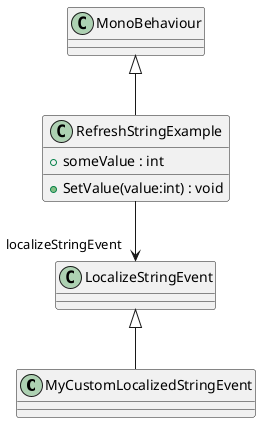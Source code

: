 @startuml
class MyCustomLocalizedStringEvent {
}
class RefreshStringExample {
    + someValue : int
    + SetValue(value:int) : void
}
LocalizeStringEvent <|-- MyCustomLocalizedStringEvent
MonoBehaviour <|-- RefreshStringExample
RefreshStringExample --> "localizeStringEvent" LocalizeStringEvent
@enduml

